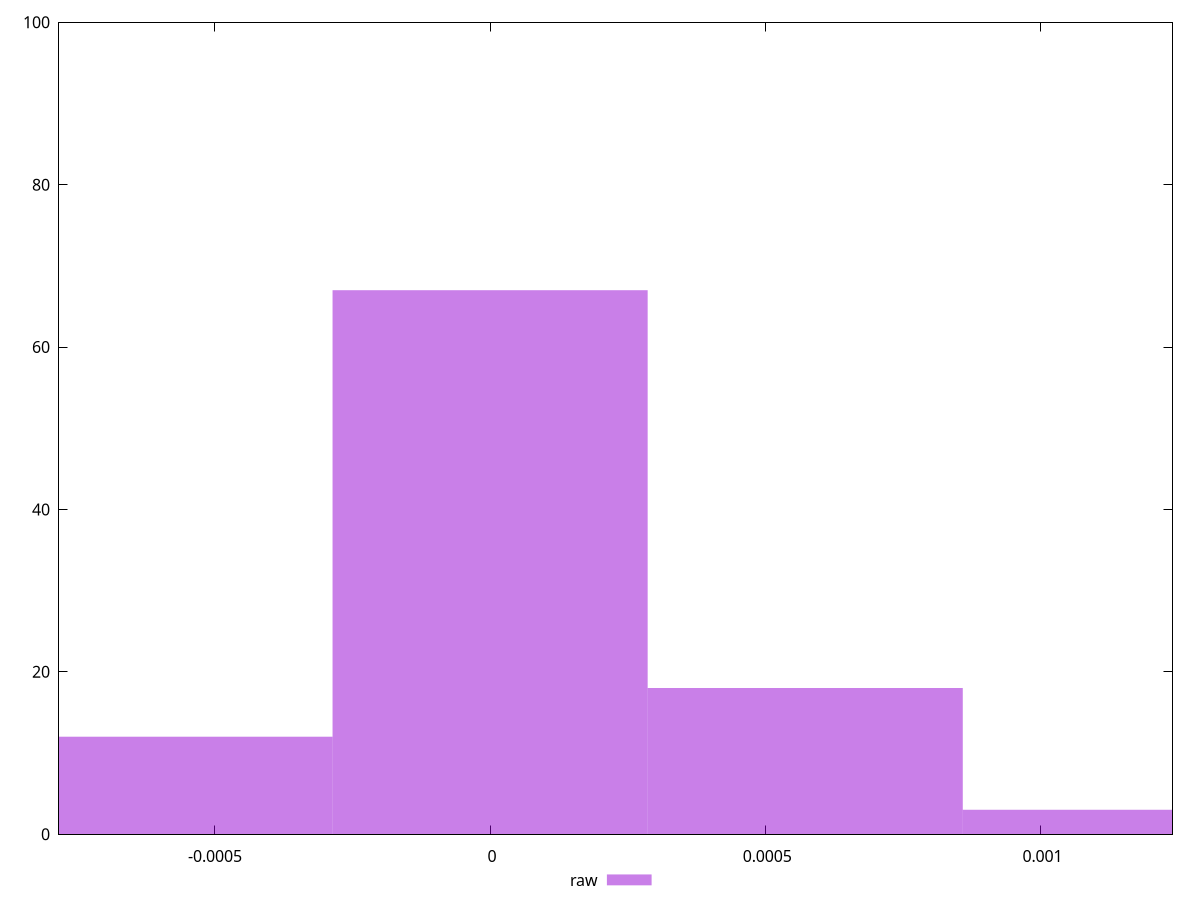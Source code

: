 reset

$raw <<EOF
0 67
0.0005726413857952812 18
0.0011452827715905623 3
-0.0005726413857952812 12
EOF

set key outside below
set boxwidth 0.0005726413857952812
set xrange [-0.00078343703645819:0.0012400831185589655]
set yrange [0:100]
set trange [0:100]
set style fill transparent solid 0.5 noborder
set terminal svg size 640, 490 enhanced background rgb 'white'
set output "reprap/meta/score-difference/samples/pages+cached+noexternal+nofonts+nosvg+noimg+nocss/raw/histogram.svg"

plot $raw title "raw" with boxes

reset
